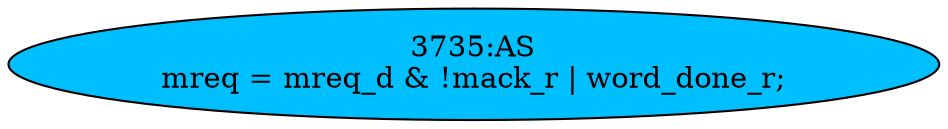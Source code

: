 strict digraph "" {
	node [label="\N"];
	"3735:AS"	 [ast="<pyverilog.vparser.ast.Assign object at 0x7f13b55d4ad0>",
		def_var="['mreq']",
		fillcolor=deepskyblue,
		label="3735:AS
mreq = mreq_d & !mack_r | word_done_r;",
		statements="[]",
		style=filled,
		typ=Assign,
		use_var="['mreq_d', 'mack_r', 'word_done_r']"];
}
